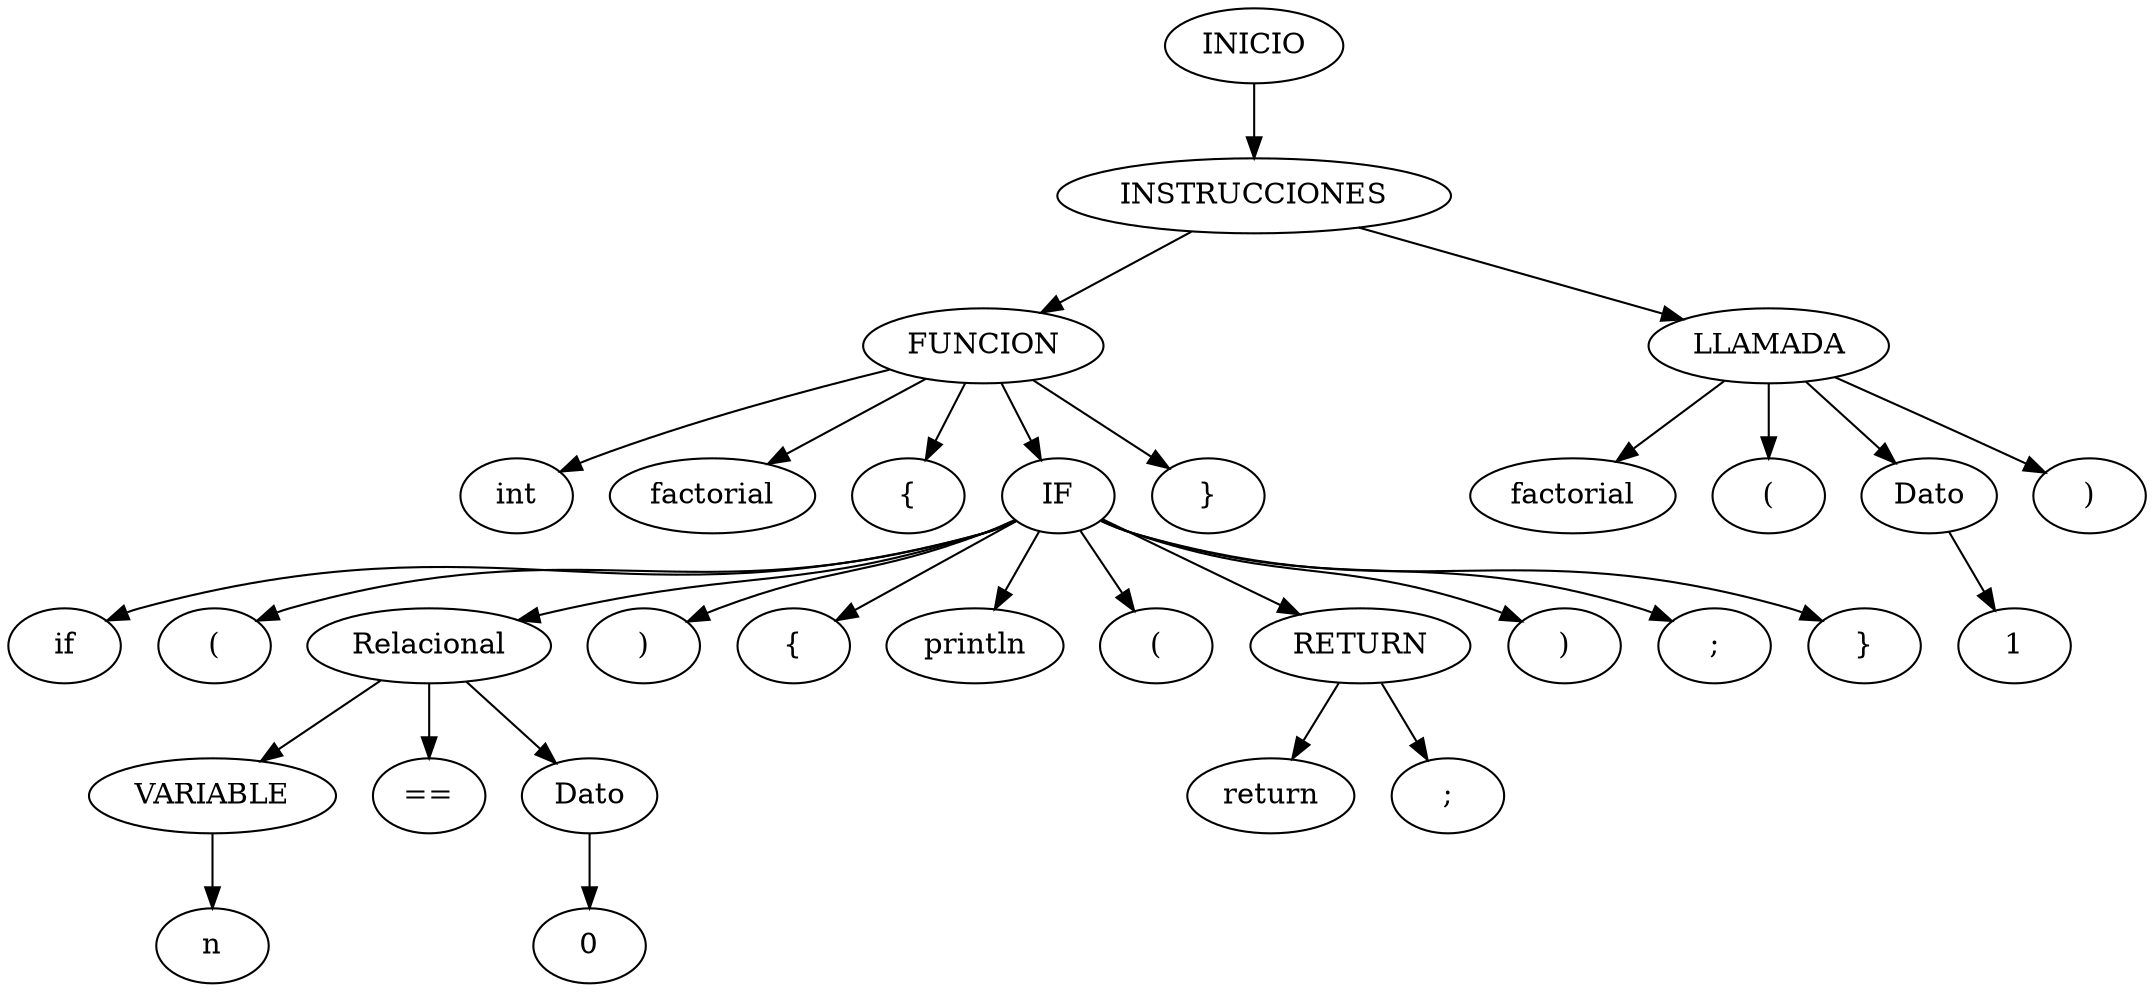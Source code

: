 digraph arbolAST{ 
      n0[label="INICIO"];
      n1[label="INSTRUCCIONES"];
      n0 -> n1;
n2[label="FUNCION"];
      n1 -> n2;
n3[label="int"];
      n2 -> n3;
n4[label="factorial"];
      n2 -> n4;
n5[label="{"];
      n2 -> n5;
n6[label="IF"];
      n2 -> n6;
n7[label="if"];
      n6 -> n7;
n8[label="("];
      n6 -> n8;
n9[label="Relacional"];
      n6 -> n9;
n10[label="VARIABLE"];
      n9 -> n10;
n11[label="n"];
      n10 -> n11;
n12[label="=="];
      n9 -> n12;
n13[label="Dato"];
      n9 -> n13;
n14[label="0"];
      n13 -> n14;
n15[label=")"];
      n6 -> n15;
n16[label="{"];
      n6 -> n16;
n17[label="println"];
      n6 -> n17;
n18[label="("];
      n6 -> n18;
n19[label="RETURN"];
      n6 -> n19;
n20[label="return"];
      n19 -> n20;
n21[label=";"];
      n19 -> n21;
n22[label=")"];
      n6 -> n22;
n23[label=";"];
      n6 -> n23;
n24[label="}"];
      n6 -> n24;
n25[label="}"];
      n2 -> n25;
n26[label="LLAMADA"];
      n1 -> n26;
n27[label="factorial"];
      n26 -> n27;
n28[label="("];
      n26 -> n28;
n29[label="Dato"];
      n26 -> n29;
n30[label="1"];
      n29 -> n30;
n31[label=")"];
      n26 -> n31;

    }